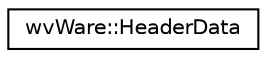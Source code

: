 digraph "类继承关系图"
{
  edge [fontname="Helvetica",fontsize="10",labelfontname="Helvetica",labelfontsize="10"];
  node [fontname="Helvetica",fontsize="10",shape=record];
  rankdir="LR";
  Node0 [label="wvWare::HeaderData",height=0.2,width=0.4,color="black", fillcolor="white", style="filled",URL="$structwv_ware_1_1_header_data.html"];
}
